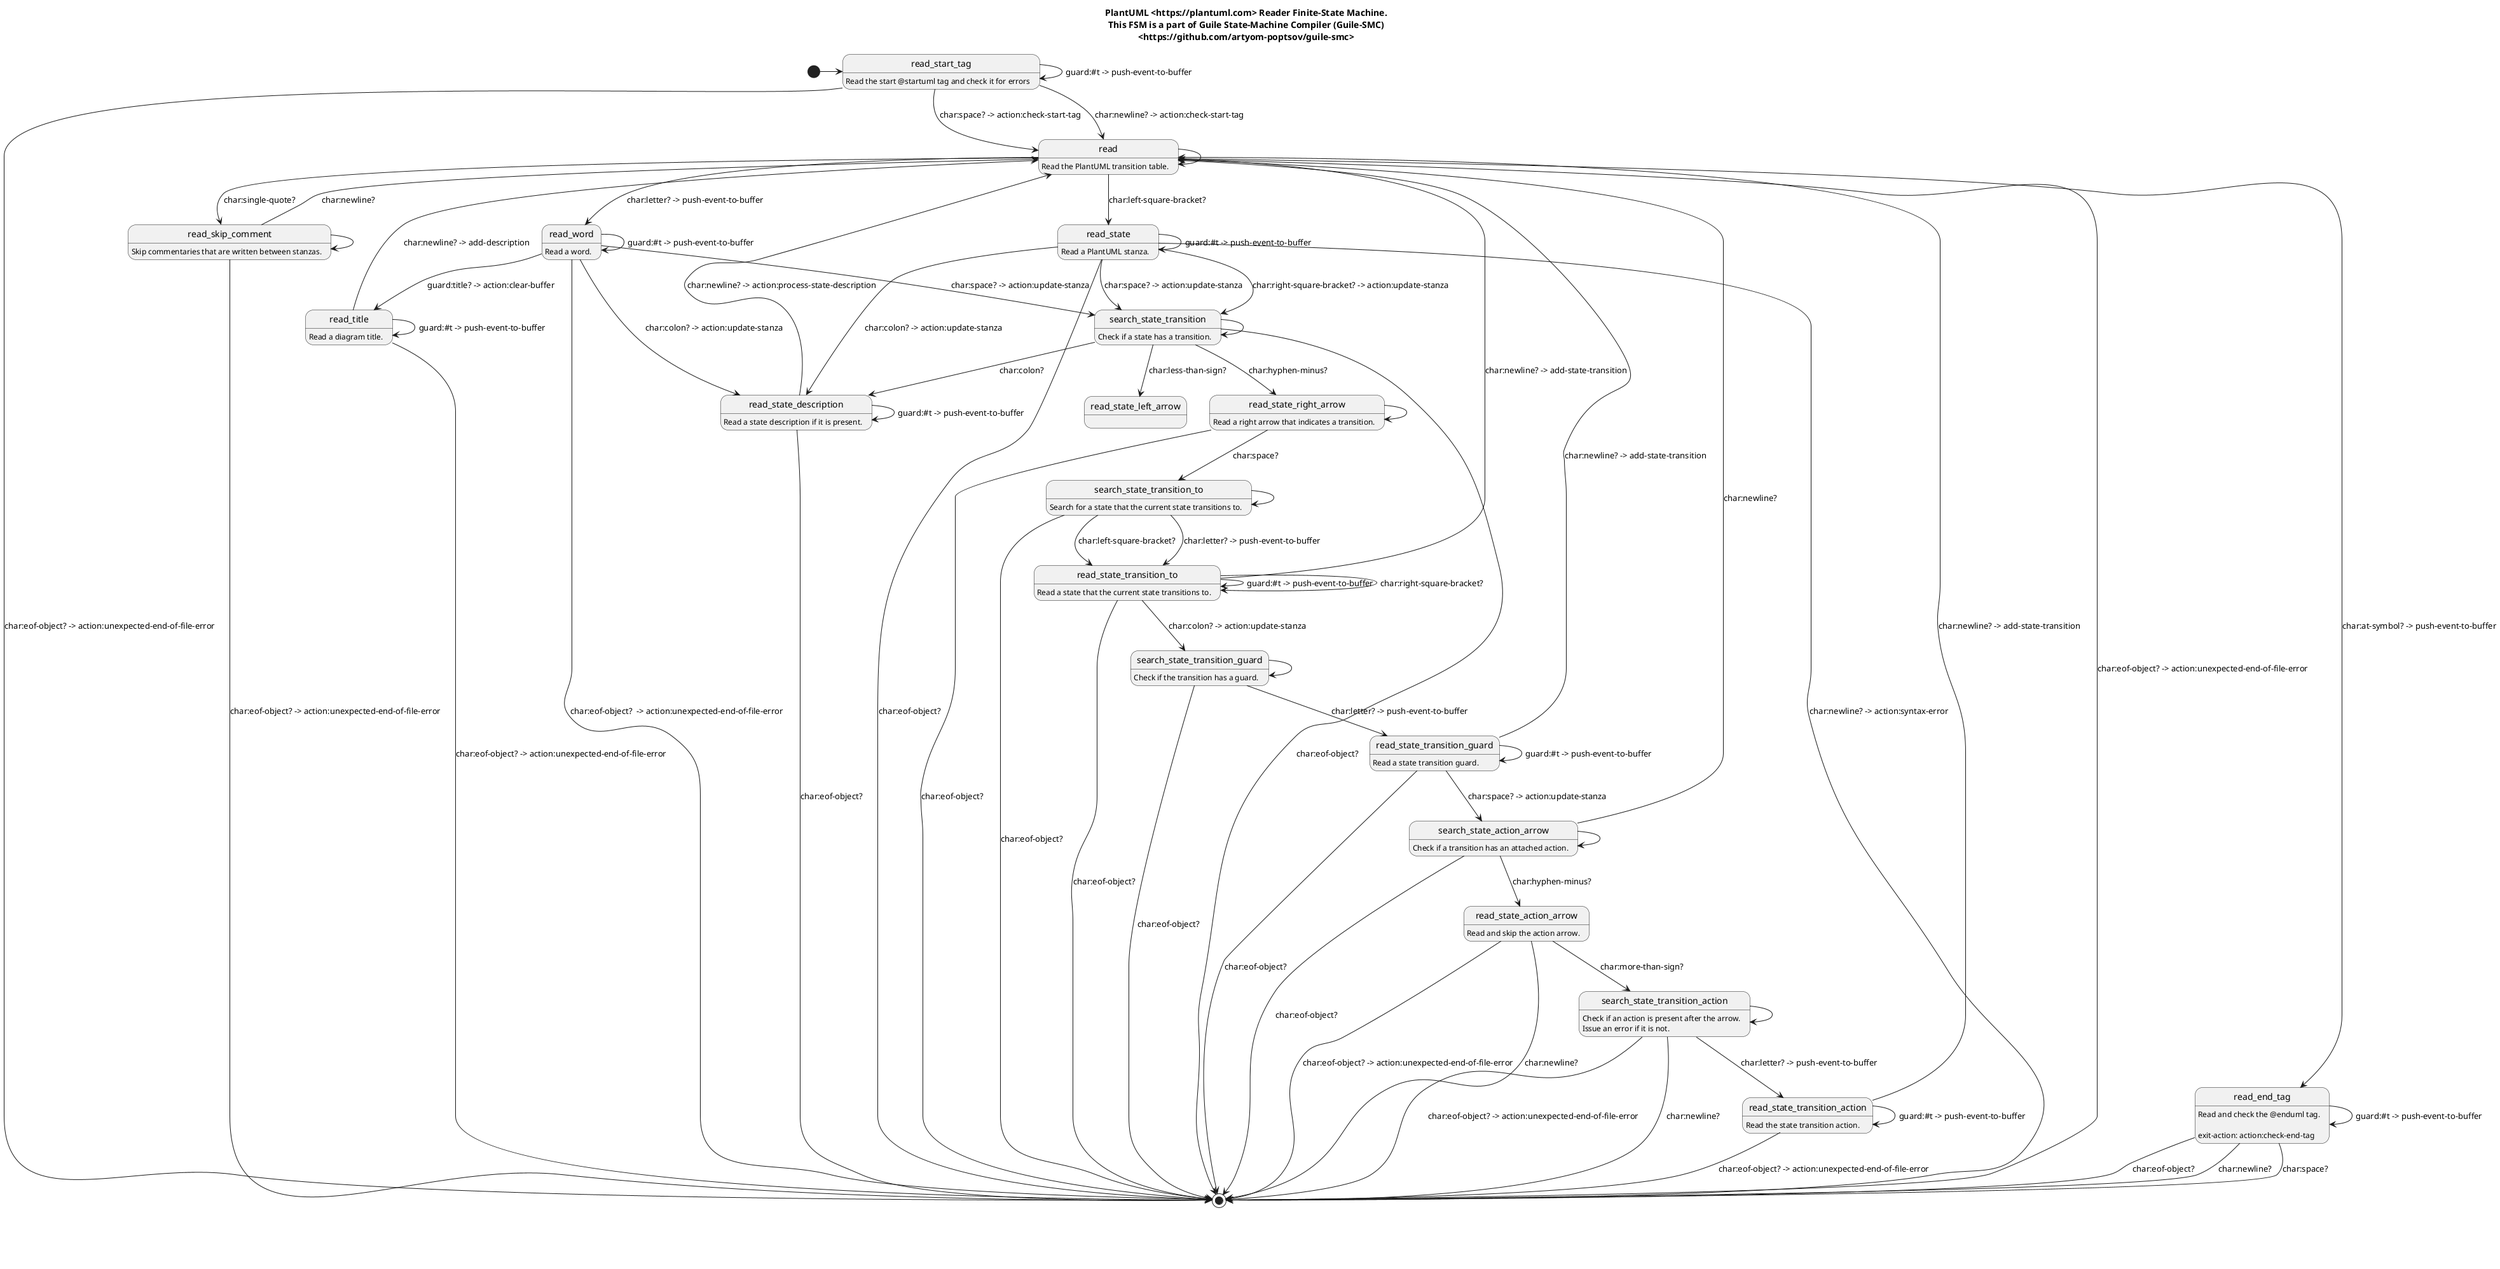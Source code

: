 @startuml
title PlantUML <https://plantuml.com> Reader Finite-State Machine.\nThis FSM is a part of Guile State-Machine Compiler (Guile-SMC)\n<https://github.com/artyom-poptsov/guile-smc>

' Entry point
[*] -> read_start_tag

read_start_tag: Read the start @startuml tag and check it for errors
read_start_tag --> [*]: char:eof-object? -> action:unexpected-end-of-file-error
read_start_tag --> read: char:space? -> action:check-start-tag
read_start_tag --> read: char:newline? -> action:check-start-tag
read_start_tag -> read_start_tag: guard:#t -> push-event-to-buffer

read: Read the PlantUML transition table.
read -> [*]: char:eof-object? -> action:unexpected-end-of-file-error
read --> read_end_tag: char:at-symbol? -> push-event-to-buffer
read --> read_skip_comment: char:single-quote?
read --> read_state: char:left-square-bracket?
read --> read_word: char:letter? -> push-event-to-buffer
read -> read

read_end_tag: Read and check the @enduml tag.
read_end_tag:
read_end_tag: exit-action: action:check-end-tag
read_end_tag --> [*]: char:eof-object?
read_end_tag --> [*]: char:newline?
read_end_tag --> [*]: char:space?
read_end_tag ->  read_end_tag: guard:#t -> push-event-to-buffer

read_skip_comment: Skip commentaries that are written between stanzas.
read_skip_comment --> [*]: char:eof-object? -> action:unexpected-end-of-file-error
read_skip_comment --> read: char:newline?
read_skip_comment ->  read_skip_comment

read_word: Read a word.
read_word --> [*]: char:eof-object?  -> action:unexpected-end-of-file-error
read_word --> read_title: guard:title? -> action:clear-buffer
read_word --> read_state_description: char:colon? -> action:update-stanza
read_word --> search_state_transition: char:space? -> action:update-stanza
read_word -> read_word: guard:#t -> push-event-to-buffer

read_title: Read a diagram title.
read_title --> [*]: char:eof-object? -> action:unexpected-end-of-file-error
read_title --> read: char:newline? -> add-description
read_title -> read_title: guard:#t -> push-event-to-buffer

read_state: Read a PlantUML stanza.
read_state --> [*]: char:eof-object?
read_state --> [*]: char:newline? -> action:syntax-error
read_state --> search_state_transition: char:right-square-bracket? -> action:update-stanza
read_state --> search_state_transition: char:space? -> action:update-stanza
read_state --> read_state_description: char:colon? -> action:update-stanza
read_state -> read_state: guard:#t -> push-event-to-buffer

search_state_transition: Check if a state has a transition.
search_state_transition --> [*]: char:eof-object?
search_state_transition --> read_state_description: char:colon?
search_state_transition --> read_state_right_arrow: char:hyphen-minus?
search_state_transition --> read_state_left_arrow: char:less-than-sign?
search_state_transition ->  search_state_transition

read_state_description: Read a state description if it is present.
read_state_description --> [*]: char:eof-object?
read_state_description --> read: char:newline? -> action:process-state-description
read_state_description ->  read_state_description: guard:#t -> push-event-to-buffer

read_state_right_arrow: Read a right arrow that indicates a transition.
read_state_right_arrow --> [*]: char:eof-object?
read_state_right_arrow --> search_state_transition_to: char:space?
read_state_right_arrow -> read_state_right_arrow

search_state_transition_to: Search for a state that the current state transitions to.
search_state_transition_to --> [*]: char:eof-object?
search_state_transition_to --> read_state_transition_to: char:letter? -> push-event-to-buffer
search_state_transition_to --> read_state_transition_to: char:left-square-bracket?
search_state_transition_to -> search_state_transition_to

read_state_transition_to: Read a state that the current state transitions to.
read_state_transition_to --> [*]: char:eof-object?
read_state_transition_to --> read_state_transition_to: char:right-square-bracket?
read_state_transition_to --> search_state_transition_guard: char:colon? -> action:update-stanza
read_state_transition_to --> read: char:newline? -> add-state-transition
read_state_transition_to -> read_state_transition_to: guard:#t -> push-event-to-buffer

search_state_transition_guard: Check if the transition has a guard.
search_state_transition_guard --> [*]: char:eof-object?
search_state_transition_guard --> read_state_transition_guard: char:letter? -> push-event-to-buffer
search_state_transition_guard -> search_state_transition_guard

read_state_transition_guard: Read a state transition guard.
read_state_transition_guard --> [*]: char:eof-object?
read_state_transition_guard --> search_state_action_arrow: char:space? -> action:update-stanza
read_state_transition_guard --> read: char:newline? -> add-state-transition
read_state_transition_guard -> read_state_transition_guard: guard:#t -> push-event-to-buffer

search_state_action_arrow: Check if a transition has an attached action.
search_state_action_arrow --> [*]: char:eof-object?
search_state_action_arrow --> read: char:newline?
search_state_action_arrow --> read_state_action_arrow: char:hyphen-minus?
search_state_action_arrow -> search_state_action_arrow

read_state_action_arrow: Read and skip the action arrow.
read_state_action_arrow --> [*]: char:eof-object? -> action:unexpected-end-of-file-error
read_state_action_arrow --> [*]: char:newline?
read_state_action_arrow --> search_state_transition_action: char:more-than-sign?

search_state_transition_action: Check if an action is present after the arrow.
search_state_transition_action: Issue an error if it is not.
search_state_transition_action --> [*]: char:eof-object? -> action:unexpected-end-of-file-error
search_state_transition_action --> read_state_transition_action: char:letter? -> push-event-to-buffer
search_state_transition_action --> [*]: char:newline?
search_state_transition_action -> search_state_transition_action

read_state_transition_action: Read the state transition action.
read_state_transition_action --> [*]: char:eof-object? -> action:unexpected-end-of-file-error
read_state_transition_action --> read: char:newline? -> add-state-transition
read_state_transition_action -> read_state_transition_action: guard:#t -> push-event-to-buffer
@enduml
